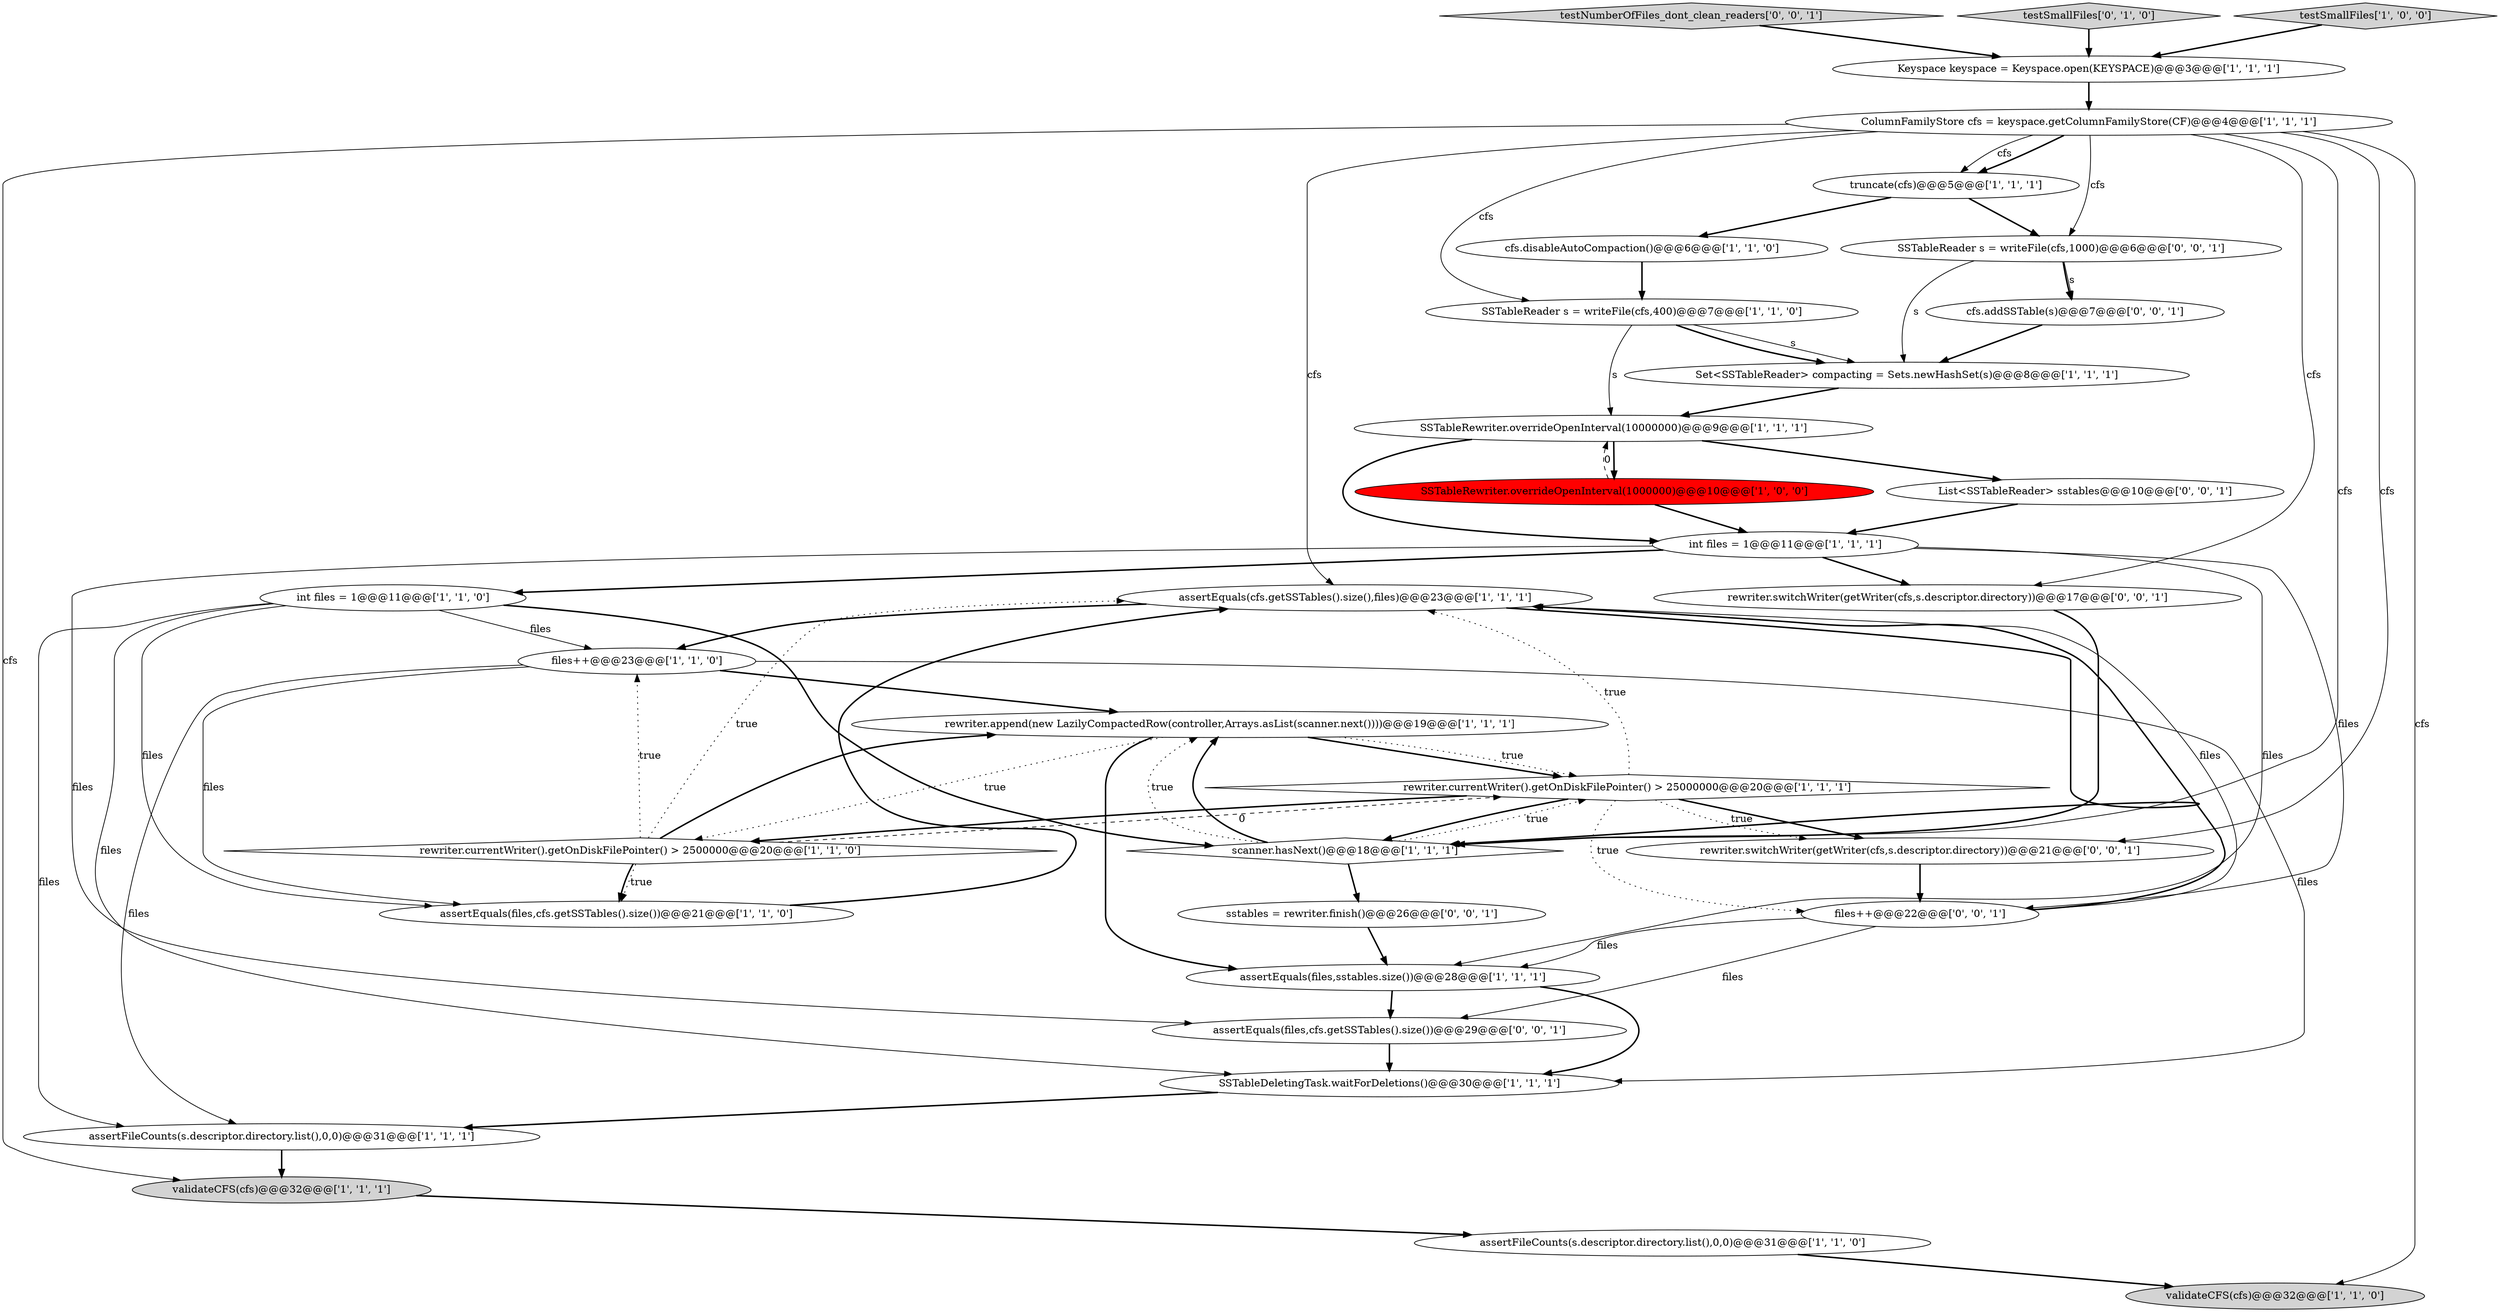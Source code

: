 digraph {
25 [style = filled, label = "testNumberOfFiles_dont_clean_readers['0', '0', '1']", fillcolor = lightgray, shape = diamond image = "AAA0AAABBB3BBB"];
17 [style = filled, label = "int files = 1@@@11@@@['1', '1', '1']", fillcolor = white, shape = ellipse image = "AAA0AAABBB1BBB"];
4 [style = filled, label = "assertFileCounts(s.descriptor.directory.list(),0,0)@@@31@@@['1', '1', '1']", fillcolor = white, shape = ellipse image = "AAA0AAABBB1BBB"];
10 [style = filled, label = "validateCFS(cfs)@@@32@@@['1', '1', '0']", fillcolor = lightgray, shape = ellipse image = "AAA0AAABBB1BBB"];
11 [style = filled, label = "rewriter.currentWriter().getOnDiskFilePointer() > 25000000@@@20@@@['1', '1', '1']", fillcolor = white, shape = diamond image = "AAA0AAABBB1BBB"];
21 [style = filled, label = "assertEquals(files,cfs.getSSTables().size())@@@21@@@['1', '1', '0']", fillcolor = white, shape = ellipse image = "AAA0AAABBB1BBB"];
14 [style = filled, label = "assertEquals(cfs.getSSTables().size(),files)@@@23@@@['1', '1', '1']", fillcolor = white, shape = ellipse image = "AAA0AAABBB1BBB"];
13 [style = filled, label = "int files = 1@@@11@@@['1', '1', '0']", fillcolor = white, shape = ellipse image = "AAA0AAABBB1BBB"];
18 [style = filled, label = "rewriter.append(new LazilyCompactedRow(controller,Arrays.asList(scanner.next())))@@@19@@@['1', '1', '1']", fillcolor = white, shape = ellipse image = "AAA0AAABBB1BBB"];
29 [style = filled, label = "sstables = rewriter.finish()@@@26@@@['0', '0', '1']", fillcolor = white, shape = ellipse image = "AAA0AAABBB3BBB"];
1 [style = filled, label = "SSTableReader s = writeFile(cfs,400)@@@7@@@['1', '1', '0']", fillcolor = white, shape = ellipse image = "AAA0AAABBB1BBB"];
30 [style = filled, label = "assertEquals(files,cfs.getSSTables().size())@@@29@@@['0', '0', '1']", fillcolor = white, shape = ellipse image = "AAA0AAABBB3BBB"];
32 [style = filled, label = "rewriter.switchWriter(getWriter(cfs,s.descriptor.directory))@@@17@@@['0', '0', '1']", fillcolor = white, shape = ellipse image = "AAA0AAABBB3BBB"];
31 [style = filled, label = "List<SSTableReader> sstables@@@10@@@['0', '0', '1']", fillcolor = white, shape = ellipse image = "AAA0AAABBB3BBB"];
27 [style = filled, label = "cfs.addSSTable(s)@@@7@@@['0', '0', '1']", fillcolor = white, shape = ellipse image = "AAA0AAABBB3BBB"];
8 [style = filled, label = "rewriter.currentWriter().getOnDiskFilePointer() > 2500000@@@20@@@['1', '1', '0']", fillcolor = white, shape = diamond image = "AAA0AAABBB1BBB"];
5 [style = filled, label = "SSTableRewriter.overrideOpenInterval(1000000)@@@10@@@['1', '0', '0']", fillcolor = red, shape = ellipse image = "AAA1AAABBB1BBB"];
24 [style = filled, label = "testSmallFiles['0', '1', '0']", fillcolor = lightgray, shape = diamond image = "AAA0AAABBB2BBB"];
9 [style = filled, label = "assertFileCounts(s.descriptor.directory.list(),0,0)@@@31@@@['1', '1', '0']", fillcolor = white, shape = ellipse image = "AAA0AAABBB1BBB"];
33 [style = filled, label = "SSTableReader s = writeFile(cfs,1000)@@@6@@@['0', '0', '1']", fillcolor = white, shape = ellipse image = "AAA0AAABBB3BBB"];
6 [style = filled, label = "truncate(cfs)@@@5@@@['1', '1', '1']", fillcolor = white, shape = ellipse image = "AAA0AAABBB1BBB"];
2 [style = filled, label = "assertEquals(files,sstables.size())@@@28@@@['1', '1', '1']", fillcolor = white, shape = ellipse image = "AAA0AAABBB1BBB"];
28 [style = filled, label = "rewriter.switchWriter(getWriter(cfs,s.descriptor.directory))@@@21@@@['0', '0', '1']", fillcolor = white, shape = ellipse image = "AAA0AAABBB3BBB"];
15 [style = filled, label = "validateCFS(cfs)@@@32@@@['1', '1', '1']", fillcolor = lightgray, shape = ellipse image = "AAA0AAABBB1BBB"];
12 [style = filled, label = "Set<SSTableReader> compacting = Sets.newHashSet(s)@@@8@@@['1', '1', '1']", fillcolor = white, shape = ellipse image = "AAA0AAABBB1BBB"];
0 [style = filled, label = "cfs.disableAutoCompaction()@@@6@@@['1', '1', '0']", fillcolor = white, shape = ellipse image = "AAA0AAABBB1BBB"];
19 [style = filled, label = "files++@@@23@@@['1', '1', '0']", fillcolor = white, shape = ellipse image = "AAA0AAABBB1BBB"];
7 [style = filled, label = "ColumnFamilyStore cfs = keyspace.getColumnFamilyStore(CF)@@@4@@@['1', '1', '1']", fillcolor = white, shape = ellipse image = "AAA0AAABBB1BBB"];
16 [style = filled, label = "Keyspace keyspace = Keyspace.open(KEYSPACE)@@@3@@@['1', '1', '1']", fillcolor = white, shape = ellipse image = "AAA0AAABBB1BBB"];
20 [style = filled, label = "testSmallFiles['1', '0', '0']", fillcolor = lightgray, shape = diamond image = "AAA0AAABBB1BBB"];
23 [style = filled, label = "scanner.hasNext()@@@18@@@['1', '1', '1']", fillcolor = white, shape = diamond image = "AAA0AAABBB1BBB"];
3 [style = filled, label = "SSTableDeletingTask.waitForDeletions()@@@30@@@['1', '1', '1']", fillcolor = white, shape = ellipse image = "AAA0AAABBB1BBB"];
22 [style = filled, label = "SSTableRewriter.overrideOpenInterval(10000000)@@@9@@@['1', '1', '1']", fillcolor = white, shape = ellipse image = "AAA0AAABBB1BBB"];
26 [style = filled, label = "files++@@@22@@@['0', '0', '1']", fillcolor = white, shape = ellipse image = "AAA0AAABBB3BBB"];
11->28 [style = bold, label=""];
19->18 [style = bold, label=""];
19->4 [style = solid, label="files"];
32->23 [style = bold, label=""];
7->6 [style = solid, label="cfs"];
27->12 [style = bold, label=""];
8->21 [style = dotted, label="true"];
33->12 [style = solid, label="s"];
26->30 [style = solid, label="files"];
8->18 [style = bold, label=""];
2->3 [style = bold, label=""];
1->12 [style = solid, label="s"];
18->11 [style = bold, label=""];
4->15 [style = bold, label=""];
7->32 [style = solid, label="cfs"];
16->7 [style = bold, label=""];
26->14 [style = bold, label=""];
7->10 [style = solid, label="cfs"];
22->31 [style = bold, label=""];
19->21 [style = solid, label="files"];
11->14 [style = dotted, label="true"];
14->19 [style = bold, label=""];
28->26 [style = bold, label=""];
18->8 [style = dotted, label="true"];
6->0 [style = bold, label=""];
17->26 [style = solid, label="files"];
9->10 [style = bold, label=""];
17->32 [style = bold, label=""];
18->2 [style = bold, label=""];
7->23 [style = solid, label="cfs"];
5->17 [style = bold, label=""];
25->16 [style = bold, label=""];
3->4 [style = bold, label=""];
22->5 [style = bold, label=""];
33->27 [style = bold, label=""];
7->14 [style = solid, label="cfs"];
1->22 [style = solid, label="s"];
13->19 [style = solid, label="files"];
13->3 [style = solid, label="files"];
19->3 [style = solid, label="files"];
17->30 [style = solid, label="files"];
26->14 [style = solid, label="files"];
17->2 [style = solid, label="files"];
11->26 [style = dotted, label="true"];
23->29 [style = bold, label=""];
24->16 [style = bold, label=""];
7->33 [style = solid, label="cfs"];
18->11 [style = dotted, label="true"];
29->2 [style = bold, label=""];
20->16 [style = bold, label=""];
23->18 [style = dotted, label="true"];
14->23 [style = bold, label=""];
30->3 [style = bold, label=""];
15->9 [style = bold, label=""];
0->1 [style = bold, label=""];
6->33 [style = bold, label=""];
13->21 [style = solid, label="files"];
8->14 [style = dotted, label="true"];
7->6 [style = bold, label=""];
13->23 [style = bold, label=""];
1->12 [style = bold, label=""];
11->28 [style = dotted, label="true"];
8->21 [style = bold, label=""];
22->17 [style = bold, label=""];
11->8 [style = bold, label=""];
7->1 [style = solid, label="cfs"];
33->27 [style = solid, label="s"];
17->13 [style = bold, label=""];
13->4 [style = solid, label="files"];
5->22 [style = dashed, label="0"];
31->17 [style = bold, label=""];
7->28 [style = solid, label="cfs"];
2->30 [style = bold, label=""];
8->11 [style = dashed, label="0"];
11->23 [style = bold, label=""];
23->18 [style = bold, label=""];
12->22 [style = bold, label=""];
26->2 [style = solid, label="files"];
7->15 [style = solid, label="cfs"];
8->19 [style = dotted, label="true"];
21->14 [style = bold, label=""];
23->11 [style = dotted, label="true"];
}
